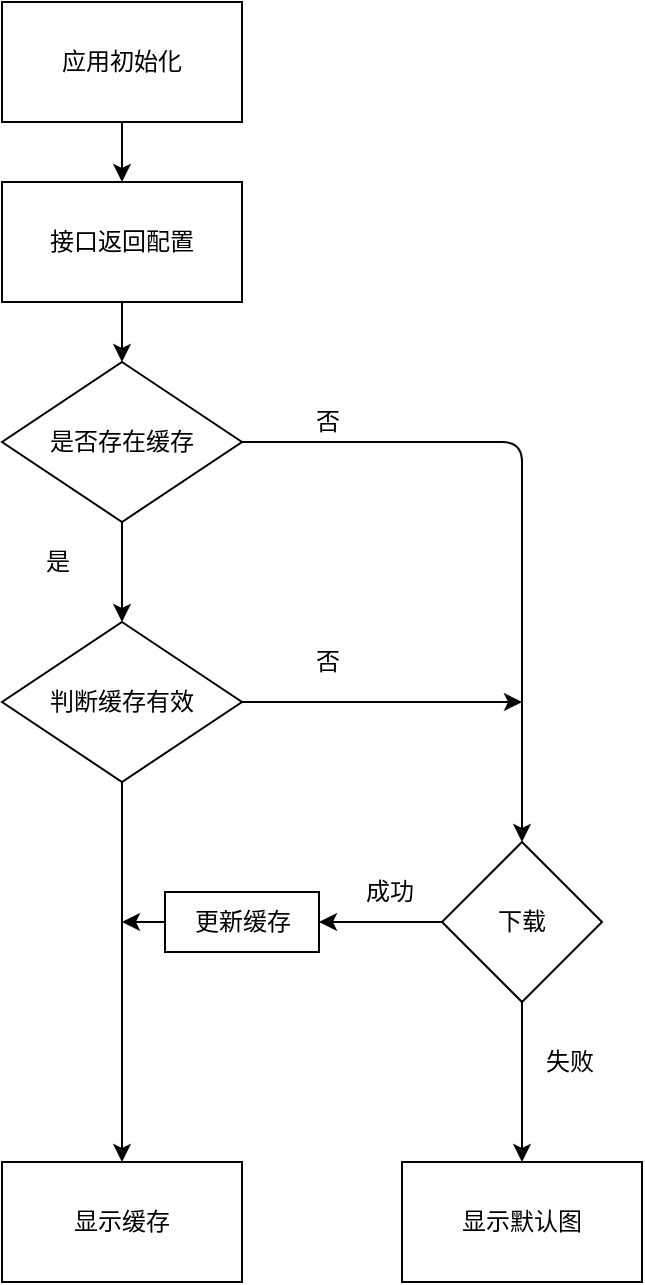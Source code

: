 <mxfile version="11.0.8" type="github"><diagram id="Av-IHMT5Xzm4aiiN9Ryq" name="Page-1"><mxGraphModel dx="988" dy="637" grid="1" gridSize="10" guides="1" tooltips="1" connect="1" arrows="1" fold="1" page="1" pageScale="1" pageWidth="827" pageHeight="1169" math="0" shadow="0"><root><mxCell id="0"/><mxCell id="1" parent="0"/><mxCell id="tXEbZ64m0D1ujOn4RVzD-1" value="应用初始化" style="rounded=0;whiteSpace=wrap;html=1;" parent="1" vertex="1"><mxGeometry x="330" y="30" width="120" height="60" as="geometry"/></mxCell><mxCell id="tXEbZ64m0D1ujOn4RVzD-2" value="是否存在缓存" style="rhombus;whiteSpace=wrap;html=1;" parent="1" vertex="1"><mxGeometry x="330" y="210" width="120" height="80" as="geometry"/></mxCell><mxCell id="tXEbZ64m0D1ujOn4RVzD-3" value="" style="endArrow=classic;html=1;exitX=0.5;exitY=1;exitDx=0;exitDy=0;entryX=0.5;entryY=0;entryDx=0;entryDy=0;" parent="1" source="tXEbZ64m0D1ujOn4RVzD-1" target="cP8PxudESQkfHD-K65UT-2" edge="1"><mxGeometry width="50" height="50" relative="1" as="geometry"><mxPoint x="330" y="360" as="sourcePoint"/><mxPoint x="390" y="140" as="targetPoint"/></mxGeometry></mxCell><mxCell id="tXEbZ64m0D1ujOn4RVzD-4" value="" style="endArrow=classic;html=1;exitX=0.5;exitY=1;exitDx=0;exitDy=0;" parent="1" source="tXEbZ64m0D1ujOn4RVzD-2" edge="1"><mxGeometry width="50" height="50" relative="1" as="geometry"><mxPoint x="330" y="360" as="sourcePoint"/><mxPoint x="390" y="340" as="targetPoint"/></mxGeometry></mxCell><mxCell id="tXEbZ64m0D1ujOn4RVzD-5" value="是" style="text;html=1;resizable=0;points=[];autosize=1;align=left;verticalAlign=top;spacingTop=-4;" parent="1" vertex="1"><mxGeometry x="350" y="300" width="30" height="20" as="geometry"/></mxCell><mxCell id="tXEbZ64m0D1ujOn4RVzD-6" value="否" style="text;html=1;resizable=0;points=[];autosize=1;align=left;verticalAlign=top;spacingTop=-4;" parent="1" vertex="1"><mxGeometry x="485" y="230" width="30" height="20" as="geometry"/></mxCell><mxCell id="cP8PxudESQkfHD-K65UT-1" value="" style="endArrow=classic;html=1;exitX=1;exitY=0.5;exitDx=0;exitDy=0;entryX=0.5;entryY=0;entryDx=0;entryDy=0;" edge="1" parent="1" source="tXEbZ64m0D1ujOn4RVzD-2" target="cP8PxudESQkfHD-K65UT-14"><mxGeometry width="50" height="50" relative="1" as="geometry"><mxPoint x="440" y="280" as="sourcePoint"/><mxPoint x="590" y="460" as="targetPoint"/><Array as="points"><mxPoint x="530" y="250"/><mxPoint x="590" y="250"/></Array></mxGeometry></mxCell><mxCell id="cP8PxudESQkfHD-K65UT-2" value="接口返回配置" style="rounded=0;whiteSpace=wrap;html=1;" vertex="1" parent="1"><mxGeometry x="330" y="120" width="120" height="60" as="geometry"/></mxCell><mxCell id="cP8PxudESQkfHD-K65UT-3" value="" style="endArrow=classic;html=1;exitX=0.5;exitY=1;exitDx=0;exitDy=0;entryX=0.5;entryY=0;entryDx=0;entryDy=0;" edge="1" parent="1" source="cP8PxudESQkfHD-K65UT-2" target="tXEbZ64m0D1ujOn4RVzD-2"><mxGeometry width="50" height="50" relative="1" as="geometry"><mxPoint x="330" y="470" as="sourcePoint"/><mxPoint x="390" y="220" as="targetPoint"/></mxGeometry></mxCell><mxCell id="cP8PxudESQkfHD-K65UT-11" style="edgeStyle=orthogonalEdgeStyle;rounded=0;orthogonalLoop=1;jettySize=auto;html=1;exitX=1;exitY=0.5;exitDx=0;exitDy=0;" edge="1" parent="1" source="cP8PxudESQkfHD-K65UT-4"><mxGeometry relative="1" as="geometry"><mxPoint x="590" y="380" as="targetPoint"/></mxGeometry></mxCell><mxCell id="cP8PxudESQkfHD-K65UT-4" value="判断缓存有效" style="rhombus;whiteSpace=wrap;html=1;" vertex="1" parent="1"><mxGeometry x="330" y="340" width="120" height="80" as="geometry"/></mxCell><mxCell id="cP8PxudESQkfHD-K65UT-7" value="否" style="text;html=1;resizable=0;points=[];autosize=1;align=left;verticalAlign=top;spacingTop=-4;" vertex="1" parent="1"><mxGeometry x="485" y="350" width="30" height="20" as="geometry"/></mxCell><mxCell id="cP8PxudESQkfHD-K65UT-8" value="" style="endArrow=classic;html=1;exitX=0.5;exitY=1;exitDx=0;exitDy=0;entryX=0.5;entryY=0;entryDx=0;entryDy=0;" edge="1" parent="1" source="cP8PxudESQkfHD-K65UT-4" target="cP8PxudESQkfHD-K65UT-13"><mxGeometry width="50" height="50" relative="1" as="geometry"><mxPoint x="400" y="300" as="sourcePoint"/><mxPoint x="390" y="510" as="targetPoint"/></mxGeometry></mxCell><mxCell id="cP8PxudESQkfHD-K65UT-13" value="显示缓存" style="rounded=0;whiteSpace=wrap;html=1;" vertex="1" parent="1"><mxGeometry x="330" y="610" width="120" height="60" as="geometry"/></mxCell><mxCell id="cP8PxudESQkfHD-K65UT-18" style="edgeStyle=orthogonalEdgeStyle;rounded=0;orthogonalLoop=1;jettySize=auto;html=1;entryX=1;entryY=0.5;entryDx=0;entryDy=0;" edge="1" parent="1" source="cP8PxudESQkfHD-K65UT-14" target="cP8PxudESQkfHD-K65UT-17"><mxGeometry relative="1" as="geometry"/></mxCell><mxCell id="cP8PxudESQkfHD-K65UT-21" style="edgeStyle=orthogonalEdgeStyle;rounded=0;orthogonalLoop=1;jettySize=auto;html=1;entryX=0.5;entryY=0;entryDx=0;entryDy=0;" edge="1" parent="1" source="cP8PxudESQkfHD-K65UT-14" target="cP8PxudESQkfHD-K65UT-20"><mxGeometry relative="1" as="geometry"/></mxCell><mxCell id="cP8PxudESQkfHD-K65UT-14" value="下载" style="rhombus;whiteSpace=wrap;html=1;" vertex="1" parent="1"><mxGeometry x="550" y="450" width="80" height="80" as="geometry"/></mxCell><mxCell id="cP8PxudESQkfHD-K65UT-16" value="成功" style="text;html=1;resizable=0;points=[];autosize=1;align=left;verticalAlign=top;spacingTop=-4;" vertex="1" parent="1"><mxGeometry x="510" y="465" width="40" height="20" as="geometry"/></mxCell><mxCell id="cP8PxudESQkfHD-K65UT-19" style="edgeStyle=orthogonalEdgeStyle;rounded=0;orthogonalLoop=1;jettySize=auto;html=1;" edge="1" parent="1" source="cP8PxudESQkfHD-K65UT-17"><mxGeometry relative="1" as="geometry"><mxPoint x="390" y="490" as="targetPoint"/></mxGeometry></mxCell><mxCell id="cP8PxudESQkfHD-K65UT-17" value="更新缓存" style="rounded=0;whiteSpace=wrap;html=1;" vertex="1" parent="1"><mxGeometry x="411.5" y="475" width="77" height="30" as="geometry"/></mxCell><mxCell id="cP8PxudESQkfHD-K65UT-20" value="显示默认图" style="rounded=0;whiteSpace=wrap;html=1;" vertex="1" parent="1"><mxGeometry x="530" y="610" width="120" height="60" as="geometry"/></mxCell><mxCell id="cP8PxudESQkfHD-K65UT-22" value="失败&amp;nbsp;" style="text;html=1;resizable=0;points=[];autosize=1;align=left;verticalAlign=top;spacingTop=-4;" vertex="1" parent="1"><mxGeometry x="600" y="550" width="40" height="20" as="geometry"/></mxCell></root></mxGraphModel></diagram></mxfile>